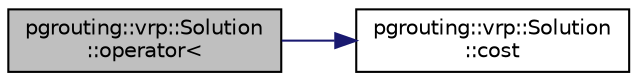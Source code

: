 digraph "pgrouting::vrp::Solution::operator&lt;"
{
  edge [fontname="Helvetica",fontsize="10",labelfontname="Helvetica",labelfontsize="10"];
  node [fontname="Helvetica",fontsize="10",shape=record];
  rankdir="LR";
  Node1 [label="pgrouting::vrp::Solution\l::operator\<",height=0.2,width=0.4,color="black", fillcolor="grey75", style="filled" fontcolor="black"];
  Node1 -> Node2 [color="midnightblue",fontsize="10",style="solid",fontname="Helvetica"];
  Node2 [label="pgrouting::vrp::Solution\l::cost",height=0.2,width=0.4,color="black", fillcolor="white", style="filled",URL="$classpgrouting_1_1vrp_1_1Solution.html#a674433d019be75504877c559e3a8c276"];
}
